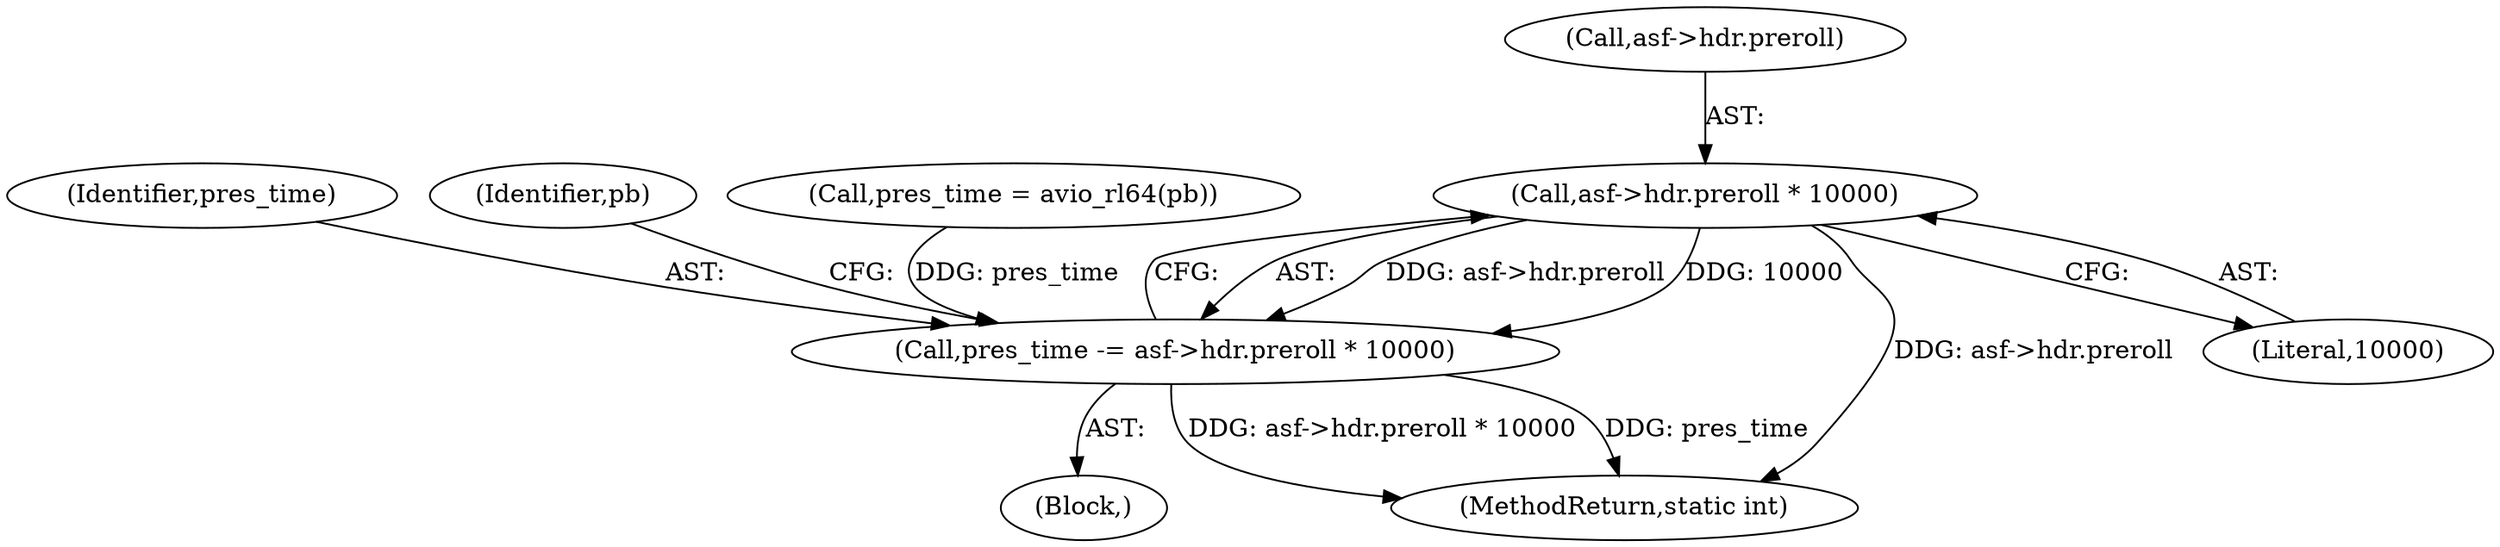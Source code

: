 digraph "0_FFmpeg_7f9ec5593e04827249e7aeb466da06a98a0d7329@pointer" {
"1000174" [label="(Call,asf->hdr.preroll * 10000)"];
"1000172" [label="(Call,pres_time -= asf->hdr.preroll * 10000)"];
"1000212" [label="(MethodReturn,static int)"];
"1000173" [label="(Identifier,pres_time)"];
"1000182" [label="(Identifier,pb)"];
"1000172" [label="(Call,pres_time -= asf->hdr.preroll * 10000)"];
"1000168" [label="(Call,pres_time = avio_rl64(pb))"];
"1000180" [label="(Literal,10000)"];
"1000158" [label="(Block,)"];
"1000175" [label="(Call,asf->hdr.preroll)"];
"1000174" [label="(Call,asf->hdr.preroll * 10000)"];
"1000174" -> "1000172"  [label="AST: "];
"1000174" -> "1000180"  [label="CFG: "];
"1000175" -> "1000174"  [label="AST: "];
"1000180" -> "1000174"  [label="AST: "];
"1000172" -> "1000174"  [label="CFG: "];
"1000174" -> "1000212"  [label="DDG: asf->hdr.preroll"];
"1000174" -> "1000172"  [label="DDG: asf->hdr.preroll"];
"1000174" -> "1000172"  [label="DDG: 10000"];
"1000172" -> "1000158"  [label="AST: "];
"1000173" -> "1000172"  [label="AST: "];
"1000182" -> "1000172"  [label="CFG: "];
"1000172" -> "1000212"  [label="DDG: pres_time"];
"1000172" -> "1000212"  [label="DDG: asf->hdr.preroll * 10000"];
"1000168" -> "1000172"  [label="DDG: pres_time"];
}

